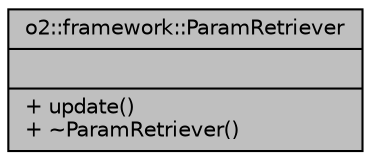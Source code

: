 digraph "o2::framework::ParamRetriever"
{
 // INTERACTIVE_SVG=YES
  bgcolor="transparent";
  edge [fontname="Helvetica",fontsize="10",labelfontname="Helvetica",labelfontsize="10"];
  node [fontname="Helvetica",fontsize="10",shape=record];
  Node5 [label="{o2::framework::ParamRetriever\n||+ update()\l+ ~ParamRetriever()\l}",height=0.2,width=0.4,color="black", fillcolor="grey75", style="filled", fontcolor="black"];
}
